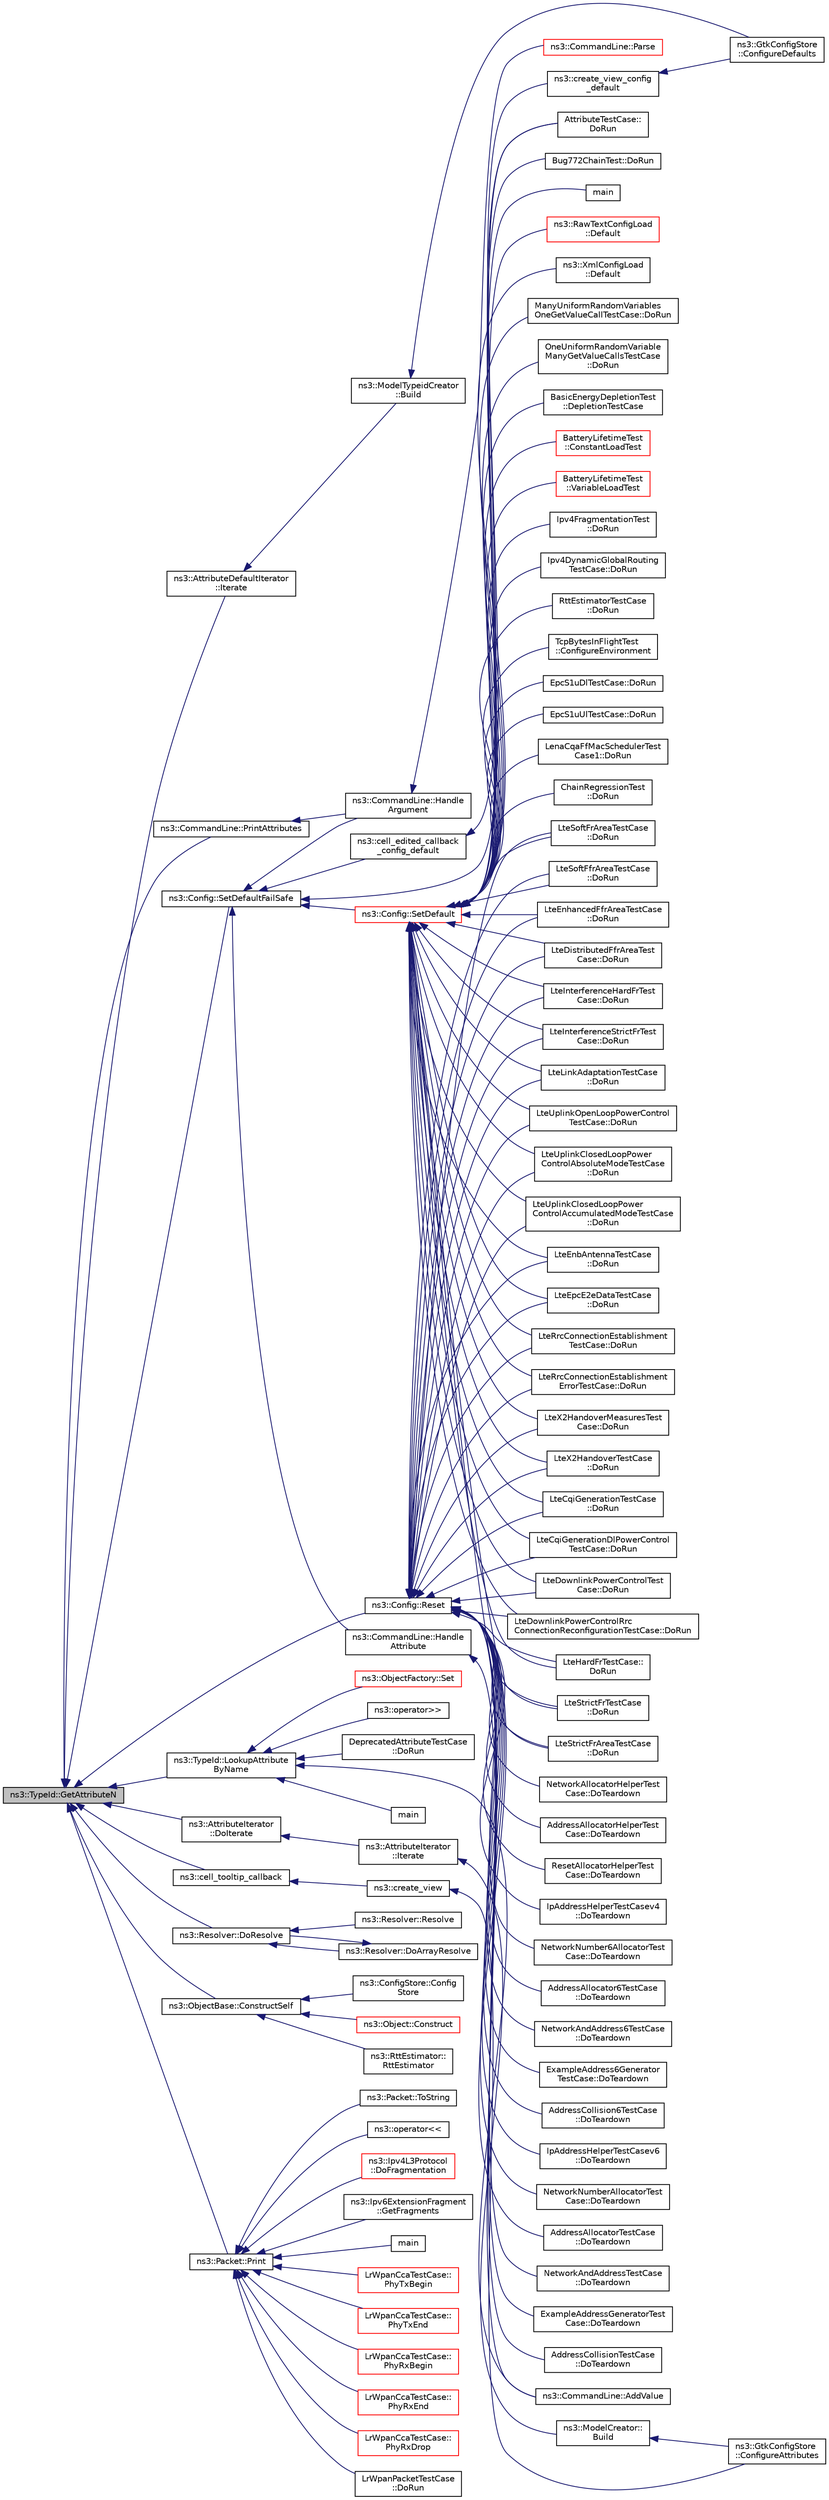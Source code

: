 digraph "ns3::TypeId::GetAttributeN"
{
  edge [fontname="Helvetica",fontsize="10",labelfontname="Helvetica",labelfontsize="10"];
  node [fontname="Helvetica",fontsize="10",shape=record];
  rankdir="LR";
  Node1 [label="ns3::TypeId::GetAttributeN",height=0.2,width=0.4,color="black", fillcolor="grey75", style="filled", fontcolor="black"];
  Node1 -> Node2 [dir="back",color="midnightblue",fontsize="10",style="solid"];
  Node2 [label="ns3::AttributeDefaultIterator\l::Iterate",height=0.2,width=0.4,color="black", fillcolor="white", style="filled",URL="$d8/d40/classns3_1_1AttributeDefaultIterator.html#a45ad9397f93cfacce5f13b232447d251",tooltip="This function will go through all the TypeIds and get only the attributes which are explicit values (..."];
  Node2 -> Node3 [dir="back",color="midnightblue",fontsize="10",style="solid"];
  Node3 [label="ns3::ModelTypeidCreator\l::Build",height=0.2,width=0.4,color="black", fillcolor="white", style="filled",URL="$d4/d3b/classns3_1_1ModelTypeidCreator.html#a6555895ba2889296cf7206c5be6d63e7",tooltip="This method will iterate on typeIds having default attributes and create a model for them..."];
  Node3 -> Node4 [dir="back",color="midnightblue",fontsize="10",style="solid"];
  Node4 [label="ns3::GtkConfigStore\l::ConfigureDefaults",height=0.2,width=0.4,color="black", fillcolor="white", style="filled",URL="$db/dd5/classns3_1_1GtkConfigStore.html#aa6bc1c922ac60a9cef7134875f98bd24"];
  Node1 -> Node5 [dir="back",color="midnightblue",fontsize="10",style="solid"];
  Node5 [label="ns3::AttributeIterator\l::DoIterate",height=0.2,width=0.4,color="black", fillcolor="white", style="filled",URL="$d0/de5/classns3_1_1AttributeIterator.html#a01259d50f232e21c9c605547e26b34bb"];
  Node5 -> Node6 [dir="back",color="midnightblue",fontsize="10",style="solid"];
  Node6 [label="ns3::AttributeIterator\l::Iterate",height=0.2,width=0.4,color="black", fillcolor="white", style="filled",URL="$d0/de5/classns3_1_1AttributeIterator.html#a8e7de38f441cc482c2d507e2a4927b8c"];
  Node6 -> Node7 [dir="back",color="midnightblue",fontsize="10",style="solid"];
  Node7 [label="ns3::ModelCreator::\lBuild",height=0.2,width=0.4,color="black", fillcolor="white", style="filled",URL="$d1/d93/classns3_1_1ModelCreator.html#a8103a829286a73b9988d1dfc018c9819"];
  Node7 -> Node8 [dir="back",color="midnightblue",fontsize="10",style="solid"];
  Node8 [label="ns3::GtkConfigStore\l::ConfigureAttributes",height=0.2,width=0.4,color="black", fillcolor="white", style="filled",URL="$db/dd5/classns3_1_1GtkConfigStore.html#a95d2d8169cd6a9770af48f7cf62d24fb"];
  Node1 -> Node9 [dir="back",color="midnightblue",fontsize="10",style="solid"];
  Node9 [label="ns3::cell_tooltip_callback",height=0.2,width=0.4,color="black", fillcolor="white", style="filled",URL="$d7/d2e/namespacens3.html#a0b4dc016823f5ae857205ca40e91cc56"];
  Node9 -> Node10 [dir="back",color="midnightblue",fontsize="10",style="solid"];
  Node10 [label="ns3::create_view",height=0.2,width=0.4,color="black", fillcolor="white", style="filled",URL="$d7/d2e/namespacens3.html#ab9bcfcefc473e60e32d1fe4d08431dab"];
  Node10 -> Node8 [dir="back",color="midnightblue",fontsize="10",style="solid"];
  Node1 -> Node11 [dir="back",color="midnightblue",fontsize="10",style="solid"];
  Node11 [label="ns3::CommandLine::PrintAttributes",height=0.2,width=0.4,color="black", fillcolor="white", style="filled",URL="$dc/d87/classns3_1_1CommandLine.html#a1257dece593fadf03777c71ea4f49b89"];
  Node11 -> Node12 [dir="back",color="midnightblue",fontsize="10",style="solid"];
  Node12 [label="ns3::CommandLine::Handle\lArgument",height=0.2,width=0.4,color="black", fillcolor="white", style="filled",URL="$dc/d87/classns3_1_1CommandLine.html#a527b83304a3c713f3e84711a8a2185a7"];
  Node12 -> Node13 [dir="back",color="midnightblue",fontsize="10",style="solid"];
  Node13 [label="ns3::CommandLine::Parse",height=0.2,width=0.4,color="red", fillcolor="white", style="filled",URL="$dc/d87/classns3_1_1CommandLine.html#a5c10b85b3207e5ecb48d907966923156"];
  Node1 -> Node14 [dir="back",color="midnightblue",fontsize="10",style="solid"];
  Node14 [label="ns3::Resolver::DoResolve",height=0.2,width=0.4,color="black", fillcolor="white", style="filled",URL="$d4/dc4/classns3_1_1Resolver.html#ae91ec5c188ee8da874e4915193efb000"];
  Node14 -> Node15 [dir="back",color="midnightblue",fontsize="10",style="solid"];
  Node15 [label="ns3::Resolver::Resolve",height=0.2,width=0.4,color="black", fillcolor="white", style="filled",URL="$d4/dc4/classns3_1_1Resolver.html#ac3768bb1d9c145634bebc378cc5bb4fd"];
  Node14 -> Node16 [dir="back",color="midnightblue",fontsize="10",style="solid"];
  Node16 [label="ns3::Resolver::DoArrayResolve",height=0.2,width=0.4,color="black", fillcolor="white", style="filled",URL="$d4/dc4/classns3_1_1Resolver.html#a09cf9f78d05d8734280769d3daa5d8cc"];
  Node16 -> Node14 [dir="back",color="midnightblue",fontsize="10",style="solid"];
  Node1 -> Node17 [dir="back",color="midnightblue",fontsize="10",style="solid"];
  Node17 [label="ns3::Config::Reset",height=0.2,width=0.4,color="black", fillcolor="white", style="filled",URL="$d1/d44/group__config.html#ga2c1b65724f42f8c72276d7e7ad6df6db"];
  Node17 -> Node18 [dir="back",color="midnightblue",fontsize="10",style="solid"];
  Node18 [label="NetworkNumberAllocatorTest\lCase::DoTeardown",height=0.2,width=0.4,color="black", fillcolor="white", style="filled",URL="$d1/d1c/classNetworkNumberAllocatorTestCase.html#a078c6ba36a63f866b595b1491dbf1564",tooltip="Implementation to do any local setup required for this TestCase. "];
  Node17 -> Node19 [dir="back",color="midnightblue",fontsize="10",style="solid"];
  Node19 [label="AddressAllocatorTestCase\l::DoTeardown",height=0.2,width=0.4,color="black", fillcolor="white", style="filled",URL="$d3/d1c/classAddressAllocatorTestCase.html#a32e2fc8298c4b9f42c437833ee325588",tooltip="Implementation to do any local setup required for this TestCase. "];
  Node17 -> Node20 [dir="back",color="midnightblue",fontsize="10",style="solid"];
  Node20 [label="NetworkAndAddressTestCase\l::DoTeardown",height=0.2,width=0.4,color="black", fillcolor="white", style="filled",URL="$dc/dd9/classNetworkAndAddressTestCase.html#a047d961acbef00d3553530de20724ab5",tooltip="Implementation to do any local setup required for this TestCase. "];
  Node17 -> Node21 [dir="back",color="midnightblue",fontsize="10",style="solid"];
  Node21 [label="ExampleAddressGeneratorTest\lCase::DoTeardown",height=0.2,width=0.4,color="black", fillcolor="white", style="filled",URL="$d7/d72/classExampleAddressGeneratorTestCase.html#a995114c4ae4f8f0e65c8be207dec527a",tooltip="Implementation to do any local setup required for this TestCase. "];
  Node17 -> Node22 [dir="back",color="midnightblue",fontsize="10",style="solid"];
  Node22 [label="AddressCollisionTestCase\l::DoTeardown",height=0.2,width=0.4,color="black", fillcolor="white", style="filled",URL="$d1/db2/classAddressCollisionTestCase.html#acc84db24a2d44fa909ed0c8b2e3a771c",tooltip="Implementation to do any local setup required for this TestCase. "];
  Node17 -> Node23 [dir="back",color="midnightblue",fontsize="10",style="solid"];
  Node23 [label="NetworkAllocatorHelperTest\lCase::DoTeardown",height=0.2,width=0.4,color="black", fillcolor="white", style="filled",URL="$d4/d39/classNetworkAllocatorHelperTestCase.html#ab22bf9f68723e01700d0ead52e40ca2e",tooltip="Implementation to do any local setup required for this TestCase. "];
  Node17 -> Node24 [dir="back",color="midnightblue",fontsize="10",style="solid"];
  Node24 [label="AddressAllocatorHelperTest\lCase::DoTeardown",height=0.2,width=0.4,color="black", fillcolor="white", style="filled",URL="$d9/d4d/classAddressAllocatorHelperTestCase.html#a4e97fb60346508f005c2c36d696cc999",tooltip="Implementation to do any local setup required for this TestCase. "];
  Node17 -> Node25 [dir="back",color="midnightblue",fontsize="10",style="solid"];
  Node25 [label="ResetAllocatorHelperTest\lCase::DoTeardown",height=0.2,width=0.4,color="black", fillcolor="white", style="filled",URL="$d4/d12/classResetAllocatorHelperTestCase.html#ab079504ad193514f345db867c2425ce2",tooltip="Implementation to do any local setup required for this TestCase. "];
  Node17 -> Node26 [dir="back",color="midnightblue",fontsize="10",style="solid"];
  Node26 [label="IpAddressHelperTestCasev4\l::DoTeardown",height=0.2,width=0.4,color="black", fillcolor="white", style="filled",URL="$d1/d4f/classIpAddressHelperTestCasev4.html#a4b89af9154903e73a8363629eb52f91f",tooltip="Implementation to do any local setup required for this TestCase. "];
  Node17 -> Node27 [dir="back",color="midnightblue",fontsize="10",style="solid"];
  Node27 [label="NetworkNumber6AllocatorTest\lCase::DoTeardown",height=0.2,width=0.4,color="black", fillcolor="white", style="filled",URL="$d0/df4/classNetworkNumber6AllocatorTestCase.html#a848d1104abd604a9a247291215423b5a",tooltip="Implementation to do any local setup required for this TestCase. "];
  Node17 -> Node28 [dir="back",color="midnightblue",fontsize="10",style="solid"];
  Node28 [label="AddressAllocator6TestCase\l::DoTeardown",height=0.2,width=0.4,color="black", fillcolor="white", style="filled",URL="$df/d09/classAddressAllocator6TestCase.html#a793c68d6b71b136720a9449eb1be3356",tooltip="Implementation to do any local setup required for this TestCase. "];
  Node17 -> Node29 [dir="back",color="midnightblue",fontsize="10",style="solid"];
  Node29 [label="NetworkAndAddress6TestCase\l::DoTeardown",height=0.2,width=0.4,color="black", fillcolor="white", style="filled",URL="$d3/d54/classNetworkAndAddress6TestCase.html#af2753127f653141345a32a25950662ed",tooltip="Implementation to do any local setup required for this TestCase. "];
  Node17 -> Node30 [dir="back",color="midnightblue",fontsize="10",style="solid"];
  Node30 [label="ExampleAddress6Generator\lTestCase::DoTeardown",height=0.2,width=0.4,color="black", fillcolor="white", style="filled",URL="$d0/d3f/classExampleAddress6GeneratorTestCase.html#ad4365c4cc962ca136304cc912bce31a6",tooltip="Implementation to do any local setup required for this TestCase. "];
  Node17 -> Node31 [dir="back",color="midnightblue",fontsize="10",style="solid"];
  Node31 [label="AddressCollision6TestCase\l::DoTeardown",height=0.2,width=0.4,color="black", fillcolor="white", style="filled",URL="$d5/d68/classAddressCollision6TestCase.html#af55535f050c2c9fb1e3c1ec1fcf73d4a",tooltip="Implementation to do any local setup required for this TestCase. "];
  Node17 -> Node32 [dir="back",color="midnightblue",fontsize="10",style="solid"];
  Node32 [label="IpAddressHelperTestCasev6\l::DoTeardown",height=0.2,width=0.4,color="black", fillcolor="white", style="filled",URL="$dc/d80/classIpAddressHelperTestCasev6.html#a560c9635d2119509c0df27f7f5dbbeda",tooltip="Implementation to do any local setup required for this TestCase. "];
  Node17 -> Node33 [dir="back",color="midnightblue",fontsize="10",style="solid"];
  Node33 [label="LteCqiGenerationTestCase\l::DoRun",height=0.2,width=0.4,color="black", fillcolor="white", style="filled",URL="$d6/d58/classLteCqiGenerationTestCase.html#a263a0f3670c23e42ed3feb7d353bdd09",tooltip="Implementation to actually run this TestCase. "];
  Node17 -> Node34 [dir="back",color="midnightblue",fontsize="10",style="solid"];
  Node34 [label="LteCqiGenerationDlPowerControl\lTestCase::DoRun",height=0.2,width=0.4,color="black", fillcolor="white", style="filled",URL="$d0/d70/classLteCqiGenerationDlPowerControlTestCase.html#a8a6ba5e52123fc8ed0deb9014a8b0591",tooltip="Implementation to actually run this TestCase. "];
  Node17 -> Node35 [dir="back",color="midnightblue",fontsize="10",style="solid"];
  Node35 [label="LteDownlinkPowerControlTest\lCase::DoRun",height=0.2,width=0.4,color="black", fillcolor="white", style="filled",URL="$dd/d8d/classLteDownlinkPowerControlTestCase.html#a2eb1e31f7313f51061d8aa950d3f4268",tooltip="Implementation to actually run this TestCase. "];
  Node17 -> Node36 [dir="back",color="midnightblue",fontsize="10",style="solid"];
  Node36 [label="LteDownlinkPowerControlRrc\lConnectionReconfigurationTestCase::DoRun",height=0.2,width=0.4,color="black", fillcolor="white", style="filled",URL="$dd/d20/classLteDownlinkPowerControlRrcConnectionReconfigurationTestCase.html#a3f7be434747a85c448ade6fc4500d552",tooltip="Implementation to actually run this TestCase. "];
  Node17 -> Node37 [dir="back",color="midnightblue",fontsize="10",style="solid"];
  Node37 [label="LteHardFrTestCase::\lDoRun",height=0.2,width=0.4,color="black", fillcolor="white", style="filled",URL="$d3/d19/classLteHardFrTestCase.html#a7267927f1ffb7acff88742eb33ab2e3c",tooltip="Implementation to actually run this TestCase. "];
  Node17 -> Node38 [dir="back",color="midnightblue",fontsize="10",style="solid"];
  Node38 [label="LteStrictFrTestCase\l::DoRun",height=0.2,width=0.4,color="black", fillcolor="white", style="filled",URL="$d7/d86/classLteStrictFrTestCase.html#afd223c9e5a1d3e14a244303963e21425",tooltip="Implementation to actually run this TestCase. "];
  Node17 -> Node39 [dir="back",color="midnightblue",fontsize="10",style="solid"];
  Node39 [label="LteStrictFrAreaTestCase\l::DoRun",height=0.2,width=0.4,color="black", fillcolor="white", style="filled",URL="$df/d79/classLteStrictFrAreaTestCase.html#a61e945e04c3b10a50c2f484198199b49",tooltip="Implementation to actually run this TestCase. "];
  Node17 -> Node40 [dir="back",color="midnightblue",fontsize="10",style="solid"];
  Node40 [label="LteSoftFrAreaTestCase\l::DoRun",height=0.2,width=0.4,color="black", fillcolor="white", style="filled",URL="$de/df4/classLteSoftFrAreaTestCase.html#ae0df301b6c0f1a80a0145746b15a109c",tooltip="Implementation to actually run this TestCase. "];
  Node17 -> Node41 [dir="back",color="midnightblue",fontsize="10",style="solid"];
  Node41 [label="LteSoftFfrAreaTestCase\l::DoRun",height=0.2,width=0.4,color="black", fillcolor="white", style="filled",URL="$d5/df1/classLteSoftFfrAreaTestCase.html#aaf88ccad780563fc6394cd97ec9328d4",tooltip="Implementation to actually run this TestCase. "];
  Node17 -> Node42 [dir="back",color="midnightblue",fontsize="10",style="solid"];
  Node42 [label="LteEnhancedFfrAreaTestCase\l::DoRun",height=0.2,width=0.4,color="black", fillcolor="white", style="filled",URL="$dc/d2a/classLteEnhancedFfrAreaTestCase.html#aa242a1923952a50df92c3e291f1ca8a6",tooltip="Implementation to actually run this TestCase. "];
  Node17 -> Node43 [dir="back",color="midnightblue",fontsize="10",style="solid"];
  Node43 [label="LteDistributedFfrAreaTest\lCase::DoRun",height=0.2,width=0.4,color="black", fillcolor="white", style="filled",URL="$d7/d87/classLteDistributedFfrAreaTestCase.html#a1a386a39f2ddc3d22b17a134b775e2b7",tooltip="Implementation to actually run this TestCase. "];
  Node17 -> Node44 [dir="back",color="midnightblue",fontsize="10",style="solid"];
  Node44 [label="LteInterferenceHardFrTest\lCase::DoRun",height=0.2,width=0.4,color="black", fillcolor="white", style="filled",URL="$d5/d60/classLteInterferenceHardFrTestCase.html#a2967abd43e38abed8a9d85d51c59937b",tooltip="Implementation to actually run this TestCase. "];
  Node17 -> Node45 [dir="back",color="midnightblue",fontsize="10",style="solid"];
  Node45 [label="LteInterferenceStrictFrTest\lCase::DoRun",height=0.2,width=0.4,color="black", fillcolor="white", style="filled",URL="$d6/da6/classLteInterferenceStrictFrTestCase.html#a8c8428c04ea0f4a892f289bb8423da52",tooltip="Implementation to actually run this TestCase. "];
  Node17 -> Node46 [dir="back",color="midnightblue",fontsize="10",style="solid"];
  Node46 [label="LteLinkAdaptationTestCase\l::DoRun",height=0.2,width=0.4,color="black", fillcolor="white", style="filled",URL="$d6/df3/classLteLinkAdaptationTestCase.html#a2310163be7e860827f18fce7fd100649",tooltip="Implementation to actually run this TestCase. "];
  Node17 -> Node47 [dir="back",color="midnightblue",fontsize="10",style="solid"];
  Node47 [label="LteUplinkOpenLoopPowerControl\lTestCase::DoRun",height=0.2,width=0.4,color="black", fillcolor="white", style="filled",URL="$d0/d8c/classLteUplinkOpenLoopPowerControlTestCase.html#a1cd67f8fd6b950e1a92142dec9e4af10",tooltip="Implementation to actually run this TestCase. "];
  Node17 -> Node48 [dir="back",color="midnightblue",fontsize="10",style="solid"];
  Node48 [label="LteUplinkClosedLoopPower\lControlAbsoluteModeTestCase\l::DoRun",height=0.2,width=0.4,color="black", fillcolor="white", style="filled",URL="$df/d5e/classLteUplinkClosedLoopPowerControlAbsoluteModeTestCase.html#a6a3e4107566655c5cbbf946c0e68c3d0",tooltip="Implementation to actually run this TestCase. "];
  Node17 -> Node49 [dir="back",color="midnightblue",fontsize="10",style="solid"];
  Node49 [label="LteUplinkClosedLoopPower\lControlAccumulatedModeTestCase\l::DoRun",height=0.2,width=0.4,color="black", fillcolor="white", style="filled",URL="$d0/d7a/classLteUplinkClosedLoopPowerControlAccumulatedModeTestCase.html#aefa91ec44dabd2bed1558fce70290da9",tooltip="Implementation to actually run this TestCase. "];
  Node17 -> Node50 [dir="back",color="midnightblue",fontsize="10",style="solid"];
  Node50 [label="LteEnbAntennaTestCase\l::DoRun",height=0.2,width=0.4,color="black", fillcolor="white", style="filled",URL="$db/d32/classLteEnbAntennaTestCase.html#a6120b567186fa3218fdaa1712399079e",tooltip="Implementation to actually run this TestCase. "];
  Node17 -> Node51 [dir="back",color="midnightblue",fontsize="10",style="solid"];
  Node51 [label="LteEpcE2eDataTestCase\l::DoRun",height=0.2,width=0.4,color="black", fillcolor="white", style="filled",URL="$de/d92/classLteEpcE2eDataTestCase.html#a7b55bb639cd07d8b68365444a4cea639",tooltip="Implementation to actually run this TestCase. "];
  Node17 -> Node52 [dir="back",color="midnightblue",fontsize="10",style="solid"];
  Node52 [label="LteRrcConnectionEstablishment\lTestCase::DoRun",height=0.2,width=0.4,color="black", fillcolor="white", style="filled",URL="$df/dad/classLteRrcConnectionEstablishmentTestCase.html#a2c32cab9b29852f42c4ad1e7b68068b2",tooltip="Implementation to actually run this TestCase. "];
  Node17 -> Node53 [dir="back",color="midnightblue",fontsize="10",style="solid"];
  Node53 [label="LteRrcConnectionEstablishment\lErrorTestCase::DoRun",height=0.2,width=0.4,color="black", fillcolor="white", style="filled",URL="$d3/d7a/classLteRrcConnectionEstablishmentErrorTestCase.html#adaffd410f878c9af5d8d4df0db31eeee",tooltip="Implementation to actually run this TestCase. "];
  Node17 -> Node54 [dir="back",color="midnightblue",fontsize="10",style="solid"];
  Node54 [label="LteX2HandoverMeasuresTest\lCase::DoRun",height=0.2,width=0.4,color="black", fillcolor="white", style="filled",URL="$dd/d82/classLteX2HandoverMeasuresTestCase.html#a6aefe1e71df347688687fb5d8dd54104",tooltip="Implementation to actually run this TestCase. "];
  Node17 -> Node55 [dir="back",color="midnightblue",fontsize="10",style="solid"];
  Node55 [label="LteX2HandoverTestCase\l::DoRun",height=0.2,width=0.4,color="black", fillcolor="white", style="filled",URL="$d4/d48/classLteX2HandoverTestCase.html#a5d77d6fbe61da649203846d4617b4716",tooltip="Implementation to actually run this TestCase. "];
  Node1 -> Node56 [dir="back",color="midnightblue",fontsize="10",style="solid"];
  Node56 [label="ns3::Config::SetDefaultFailSafe",height=0.2,width=0.4,color="black", fillcolor="white", style="filled",URL="$d1/d44/group__config.html#ga54361b707f31481b11d19f03495cb045"];
  Node56 -> Node57 [dir="back",color="midnightblue",fontsize="10",style="solid"];
  Node57 [label="ns3::cell_edited_callback\l_config_default",height=0.2,width=0.4,color="black", fillcolor="white", style="filled",URL="$d7/d2e/namespacens3.html#ac95d50f779140a767284d124cfea71eb"];
  Node57 -> Node58 [dir="back",color="midnightblue",fontsize="10",style="solid"];
  Node58 [label="ns3::create_view_config\l_default",height=0.2,width=0.4,color="black", fillcolor="white", style="filled",URL="$d7/d2e/namespacens3.html#a9b0de38431169a0ec08415d6f1a2fa67"];
  Node58 -> Node4 [dir="back",color="midnightblue",fontsize="10",style="solid"];
  Node56 -> Node12 [dir="back",color="midnightblue",fontsize="10",style="solid"];
  Node56 -> Node59 [dir="back",color="midnightblue",fontsize="10",style="solid"];
  Node59 [label="ns3::CommandLine::Handle\lAttribute",height=0.2,width=0.4,color="black", fillcolor="white", style="filled",URL="$dc/d87/classns3_1_1CommandLine.html#af1fea2680a68a10ce801b1700d0b8693"];
  Node59 -> Node60 [dir="back",color="midnightblue",fontsize="10",style="solid"];
  Node60 [label="ns3::CommandLine::AddValue",height=0.2,width=0.4,color="black", fillcolor="white", style="filled",URL="$dc/d87/classns3_1_1CommandLine.html#ad66977ccb2c042574cb1831b8c1ad18f"];
  Node56 -> Node61 [dir="back",color="midnightblue",fontsize="10",style="solid"];
  Node61 [label="ns3::Config::SetDefault",height=0.2,width=0.4,color="red", fillcolor="white", style="filled",URL="$d1/d44/group__config.html#ga2e7882df849d8ba4aaad31c934c40c06"];
  Node61 -> Node62 [dir="back",color="midnightblue",fontsize="10",style="solid"];
  Node62 [label="ChainRegressionTest\l::DoRun",height=0.2,width=0.4,color="black", fillcolor="white", style="filled",URL="$da/d19/classChainRegressionTest.html#a51aa3cae551407ee6a6f346c30e3cc43",tooltip="Go. "];
  Node61 -> Node63 [dir="back",color="midnightblue",fontsize="10",style="solid"];
  Node63 [label="Bug772ChainTest::DoRun",height=0.2,width=0.4,color="black", fillcolor="white", style="filled",URL="$d0/d17/classBug772ChainTest.html#a28c0cb91d146d6b3fdfb86dc8dc1f5b6",tooltip="Go. "];
  Node61 -> Node64 [dir="back",color="midnightblue",fontsize="10",style="solid"];
  Node64 [label="main",height=0.2,width=0.4,color="black", fillcolor="white", style="filled",URL="$d4/d43/nsclick-raw-wlan_8cc.html#a0ddf1224851353fc92bfbff6f499fa97"];
  Node61 -> Node65 [dir="back",color="midnightblue",fontsize="10",style="solid"];
  Node65 [label="ns3::RawTextConfigLoad\l::Default",height=0.2,width=0.4,color="red", fillcolor="white", style="filled",URL="$db/d38/classns3_1_1RawTextConfigLoad.html#a1a88f7e4c9b2260b70d881f09cdb0f2f"];
  Node61 -> Node66 [dir="back",color="midnightblue",fontsize="10",style="solid"];
  Node66 [label="ns3::XmlConfigLoad\l::Default",height=0.2,width=0.4,color="black", fillcolor="white", style="filled",URL="$d8/d3c/classns3_1_1XmlConfigLoad.html#a349463fab8b3214a009e916e4cf57f14"];
  Node61 -> Node67 [dir="back",color="midnightblue",fontsize="10",style="solid"];
  Node67 [label="AttributeTestCase::\lDoRun",height=0.2,width=0.4,color="black", fillcolor="white", style="filled",URL="$df/dc3/classAttributeTestCase.html#a97ae2f6fdcbf9ae34b5fa99afc3d8020",tooltip="Implementation to actually run this TestCase. "];
  Node61 -> Node68 [dir="back",color="midnightblue",fontsize="10",style="solid"];
  Node68 [label="ManyUniformRandomVariables\lOneGetValueCallTestCase::DoRun",height=0.2,width=0.4,color="black", fillcolor="white", style="filled",URL="$d2/d81/classManyUniformRandomVariablesOneGetValueCallTestCase.html#a7c04f6e5e3e3e2a769183904f4291bc1",tooltip="Implementation to actually run this TestCase. "];
  Node61 -> Node69 [dir="back",color="midnightblue",fontsize="10",style="solid"];
  Node69 [label="OneUniformRandomVariable\lManyGetValueCallsTestCase\l::DoRun",height=0.2,width=0.4,color="black", fillcolor="white", style="filled",URL="$db/dd2/classOneUniformRandomVariableManyGetValueCallsTestCase.html#aa51b2a9ca377c494f8f0595b56bbe56f",tooltip="Implementation to actually run this TestCase. "];
  Node61 -> Node70 [dir="back",color="midnightblue",fontsize="10",style="solid"];
  Node70 [label="BasicEnergyDepletionTest\l::DepletionTestCase",height=0.2,width=0.4,color="black", fillcolor="white", style="filled",URL="$d0/d83/classBasicEnergyDepletionTest.html#a933f0ff2e50a5dc64b4312619405a05a"];
  Node61 -> Node71 [dir="back",color="midnightblue",fontsize="10",style="solid"];
  Node71 [label="BatteryLifetimeTest\l::ConstantLoadTest",height=0.2,width=0.4,color="red", fillcolor="white", style="filled",URL="$dd/d15/classBatteryLifetimeTest.html#a5cfb6c588872035454feb525491b1d52"];
  Node61 -> Node72 [dir="back",color="midnightblue",fontsize="10",style="solid"];
  Node72 [label="BatteryLifetimeTest\l::VariableLoadTest",height=0.2,width=0.4,color="red", fillcolor="white", style="filled",URL="$dd/d15/classBatteryLifetimeTest.html#aa6d0fb55387831f97d9834c47abfd669"];
  Node61 -> Node73 [dir="back",color="midnightblue",fontsize="10",style="solid"];
  Node73 [label="Ipv4FragmentationTest\l::DoRun",height=0.2,width=0.4,color="black", fillcolor="white", style="filled",URL="$d2/d57/classIpv4FragmentationTest.html#abe15a9d41a354bd95bf8c0b1622a54cb",tooltip="Implementation to actually run this TestCase. "];
  Node61 -> Node74 [dir="back",color="midnightblue",fontsize="10",style="solid"];
  Node74 [label="Ipv4DynamicGlobalRouting\lTestCase::DoRun",height=0.2,width=0.4,color="black", fillcolor="white", style="filled",URL="$d1/d60/classIpv4DynamicGlobalRoutingTestCase.html#a376bd2f408504237fdfac663598fb6c6",tooltip="Implementation to actually run this TestCase. "];
  Node61 -> Node75 [dir="back",color="midnightblue",fontsize="10",style="solid"];
  Node75 [label="RttEstimatorTestCase\l::DoRun",height=0.2,width=0.4,color="black", fillcolor="white", style="filled",URL="$dc/dc8/classRttEstimatorTestCase.html#a0f7b32f862450cf750923c9be8ec0918",tooltip="Implementation to actually run this TestCase. "];
  Node61 -> Node76 [dir="back",color="midnightblue",fontsize="10",style="solid"];
  Node76 [label="TcpBytesInFlightTest\l::ConfigureEnvironment",height=0.2,width=0.4,color="black", fillcolor="white", style="filled",URL="$d7/d15/classTcpBytesInFlightTest.html#a09c98c951bad56eff605cffc7f52081d",tooltip="Configure the test. "];
  Node61 -> Node77 [dir="back",color="midnightblue",fontsize="10",style="solid"];
  Node77 [label="EpcS1uDlTestCase::DoRun",height=0.2,width=0.4,color="black", fillcolor="white", style="filled",URL="$db/d72/classEpcS1uDlTestCase.html#a2ac9313672e6c5e2a5a33f98a77ffec2",tooltip="Implementation to actually run this TestCase. "];
  Node61 -> Node78 [dir="back",color="midnightblue",fontsize="10",style="solid"];
  Node78 [label="EpcS1uUlTestCase::DoRun",height=0.2,width=0.4,color="black", fillcolor="white", style="filled",URL="$d8/d4d/classEpcS1uUlTestCase.html#a6fa27997312de46d9b0f3ab2221a24fa",tooltip="Implementation to actually run this TestCase. "];
  Node61 -> Node79 [dir="back",color="midnightblue",fontsize="10",style="solid"];
  Node79 [label="LenaCqaFfMacSchedulerTest\lCase1::DoRun",height=0.2,width=0.4,color="black", fillcolor="white", style="filled",URL="$d2/d5c/classLenaCqaFfMacSchedulerTestCase1.html#a91b3e2ef4ff292dbeda5559ff0eae1e6",tooltip="Implementation to actually run this TestCase. "];
  Node61 -> Node33 [dir="back",color="midnightblue",fontsize="10",style="solid"];
  Node61 -> Node34 [dir="back",color="midnightblue",fontsize="10",style="solid"];
  Node61 -> Node35 [dir="back",color="midnightblue",fontsize="10",style="solid"];
  Node61 -> Node36 [dir="back",color="midnightblue",fontsize="10",style="solid"];
  Node61 -> Node37 [dir="back",color="midnightblue",fontsize="10",style="solid"];
  Node61 -> Node38 [dir="back",color="midnightblue",fontsize="10",style="solid"];
  Node61 -> Node39 [dir="back",color="midnightblue",fontsize="10",style="solid"];
  Node61 -> Node40 [dir="back",color="midnightblue",fontsize="10",style="solid"];
  Node61 -> Node41 [dir="back",color="midnightblue",fontsize="10",style="solid"];
  Node61 -> Node42 [dir="back",color="midnightblue",fontsize="10",style="solid"];
  Node61 -> Node43 [dir="back",color="midnightblue",fontsize="10",style="solid"];
  Node61 -> Node44 [dir="back",color="midnightblue",fontsize="10",style="solid"];
  Node61 -> Node45 [dir="back",color="midnightblue",fontsize="10",style="solid"];
  Node61 -> Node46 [dir="back",color="midnightblue",fontsize="10",style="solid"];
  Node61 -> Node47 [dir="back",color="midnightblue",fontsize="10",style="solid"];
  Node61 -> Node48 [dir="back",color="midnightblue",fontsize="10",style="solid"];
  Node61 -> Node49 [dir="back",color="midnightblue",fontsize="10",style="solid"];
  Node61 -> Node50 [dir="back",color="midnightblue",fontsize="10",style="solid"];
  Node61 -> Node51 [dir="back",color="midnightblue",fontsize="10",style="solid"];
  Node61 -> Node52 [dir="back",color="midnightblue",fontsize="10",style="solid"];
  Node61 -> Node53 [dir="back",color="midnightblue",fontsize="10",style="solid"];
  Node61 -> Node54 [dir="back",color="midnightblue",fontsize="10",style="solid"];
  Node61 -> Node55 [dir="back",color="midnightblue",fontsize="10",style="solid"];
  Node56 -> Node67 [dir="back",color="midnightblue",fontsize="10",style="solid"];
  Node1 -> Node80 [dir="back",color="midnightblue",fontsize="10",style="solid"];
  Node80 [label="ns3::ObjectBase::ConstructSelf",height=0.2,width=0.4,color="black", fillcolor="white", style="filled",URL="$d2/dac/classns3_1_1ObjectBase.html#a5cda18dec6d0744cb652a3ed60056958"];
  Node80 -> Node81 [dir="back",color="midnightblue",fontsize="10",style="solid"];
  Node81 [label="ns3::ConfigStore::Config\lStore",height=0.2,width=0.4,color="black", fillcolor="white", style="filled",URL="$da/d51/classns3_1_1ConfigStore.html#ab2c0c2707ae2dc5489acd4cfccd63fd4"];
  Node80 -> Node82 [dir="back",color="midnightblue",fontsize="10",style="solid"];
  Node82 [label="ns3::Object::Construct",height=0.2,width=0.4,color="red", fillcolor="white", style="filled",URL="$d9/d77/classns3_1_1Object.html#a636e8411dc5228771f45c9b805d348fa"];
  Node80 -> Node83 [dir="back",color="midnightblue",fontsize="10",style="solid"];
  Node83 [label="ns3::RttEstimator::\lRttEstimator",height=0.2,width=0.4,color="black", fillcolor="white", style="filled",URL="$da/d1f/classns3_1_1RttEstimator.html#a86696ed57483bf9e19abbf6978c46581"];
  Node1 -> Node84 [dir="back",color="midnightblue",fontsize="10",style="solid"];
  Node84 [label="ns3::TypeId::LookupAttribute\lByName",height=0.2,width=0.4,color="black", fillcolor="white", style="filled",URL="$d6/d11/classns3_1_1TypeId.html#ac0a446957d516129937e2f2285aab58b"];
  Node84 -> Node85 [dir="back",color="midnightblue",fontsize="10",style="solid"];
  Node85 [label="main",height=0.2,width=0.4,color="black", fillcolor="white", style="filled",URL="$d8/dd1/command-line-example_8cc.html#a0ddf1224851353fc92bfbff6f499fa97"];
  Node84 -> Node60 [dir="back",color="midnightblue",fontsize="10",style="solid"];
  Node84 -> Node86 [dir="back",color="midnightblue",fontsize="10",style="solid"];
  Node86 [label="ns3::ObjectFactory::Set",height=0.2,width=0.4,color="red", fillcolor="white", style="filled",URL="$d5/d0d/classns3_1_1ObjectFactory.html#aef5c0d5019c96bdf01cefd1ff83f4a68"];
  Node84 -> Node87 [dir="back",color="midnightblue",fontsize="10",style="solid"];
  Node87 [label="ns3::operator\>\>",height=0.2,width=0.4,color="black", fillcolor="white", style="filled",URL="$d7/d2e/namespacens3.html#a53802b18fd9fc0a909aaa0753a8633b5"];
  Node84 -> Node88 [dir="back",color="midnightblue",fontsize="10",style="solid"];
  Node88 [label="DeprecatedAttributeTestCase\l::DoRun",height=0.2,width=0.4,color="black", fillcolor="white", style="filled",URL="$d6/dd3/classDeprecatedAttributeTestCase.html#a082dd0381220ff75bd0ef8e7708869e4",tooltip="Implementation to actually run this TestCase. "];
  Node1 -> Node89 [dir="back",color="midnightblue",fontsize="10",style="solid"];
  Node89 [label="ns3::Packet::Print",height=0.2,width=0.4,color="black", fillcolor="white", style="filled",URL="$dd/d7a/classns3_1_1Packet.html#aa34058a5cdbf94673531f8c4001ab227",tooltip="Print the packet contents. "];
  Node89 -> Node90 [dir="back",color="midnightblue",fontsize="10",style="solid"];
  Node90 [label="ns3::Ipv4L3Protocol\l::DoFragmentation",height=0.2,width=0.4,color="red", fillcolor="white", style="filled",URL="$d2/dc9/classns3_1_1Ipv4L3Protocol.html#a5ea602dc1447746c0c3bd90e36ec3888",tooltip="Fragment a packet. "];
  Node89 -> Node91 [dir="back",color="midnightblue",fontsize="10",style="solid"];
  Node91 [label="ns3::Ipv6ExtensionFragment\l::GetFragments",height=0.2,width=0.4,color="black", fillcolor="white", style="filled",URL="$de/dd5/classns3_1_1Ipv6ExtensionFragment.html#a60bc0fdd5a5d1bcb2223c98909eef44e",tooltip="Fragment a packet. "];
  Node89 -> Node92 [dir="back",color="midnightblue",fontsize="10",style="solid"];
  Node92 [label="main",height=0.2,width=0.4,color="black", fillcolor="white", style="filled",URL="$d4/d3b/lr-wpan-packet-print_8cc.html#a0ddf1224851353fc92bfbff6f499fa97"];
  Node89 -> Node93 [dir="back",color="midnightblue",fontsize="10",style="solid"];
  Node93 [label="LrWpanCcaTestCase::\lPhyTxBegin",height=0.2,width=0.4,color="red", fillcolor="white", style="filled",URL="$d7/def/classLrWpanCcaTestCase.html#a23a0238970a4597eb0e6f90cd5a2f5f5",tooltip="Function called when PhyTxBegin is hit. "];
  Node89 -> Node94 [dir="back",color="midnightblue",fontsize="10",style="solid"];
  Node94 [label="LrWpanCcaTestCase::\lPhyTxEnd",height=0.2,width=0.4,color="red", fillcolor="white", style="filled",URL="$d7/def/classLrWpanCcaTestCase.html#a10eb0d8851c2e8de313448bb2da6fd30",tooltip="Function called when PhyTxEnd is hit. "];
  Node89 -> Node95 [dir="back",color="midnightblue",fontsize="10",style="solid"];
  Node95 [label="LrWpanCcaTestCase::\lPhyRxBegin",height=0.2,width=0.4,color="red", fillcolor="white", style="filled",URL="$d7/def/classLrWpanCcaTestCase.html#a7d236bfc6109f581582255227b8dee77",tooltip="Function called when PhyRxBegin is hit. "];
  Node89 -> Node96 [dir="back",color="midnightblue",fontsize="10",style="solid"];
  Node96 [label="LrWpanCcaTestCase::\lPhyRxEnd",height=0.2,width=0.4,color="red", fillcolor="white", style="filled",URL="$d7/def/classLrWpanCcaTestCase.html#aed133fe6504b326574ada94b6043abcf",tooltip="Function called when PhyRxEnd is hit. "];
  Node89 -> Node97 [dir="back",color="midnightblue",fontsize="10",style="solid"];
  Node97 [label="LrWpanCcaTestCase::\lPhyRxDrop",height=0.2,width=0.4,color="red", fillcolor="white", style="filled",URL="$d7/def/classLrWpanCcaTestCase.html#a302ae211f206663a114fcd5a07752d5c",tooltip="Function called when PhyRxDrop is hit. "];
  Node89 -> Node98 [dir="back",color="midnightblue",fontsize="10",style="solid"];
  Node98 [label="LrWpanPacketTestCase\l::DoRun",height=0.2,width=0.4,color="black", fillcolor="white", style="filled",URL="$dc/d38/classLrWpanPacketTestCase.html#ae85f64d48a71983a4a43f49e5571546a",tooltip="Implementation to actually run this TestCase. "];
  Node89 -> Node99 [dir="back",color="midnightblue",fontsize="10",style="solid"];
  Node99 [label="ns3::Packet::ToString",height=0.2,width=0.4,color="black", fillcolor="white", style="filled",URL="$dd/d7a/classns3_1_1Packet.html#a2474139f184f81df37f35b99efdc66f1",tooltip="Return a string representation of the packet. "];
  Node89 -> Node100 [dir="back",color="midnightblue",fontsize="10",style="solid"];
  Node100 [label="ns3::operator\<\<",height=0.2,width=0.4,color="black", fillcolor="white", style="filled",URL="$d7/d2e/namespacens3.html#a592d34a2e0784b4eecdf866a48729c58",tooltip="Stream insertion operator. "];
}
